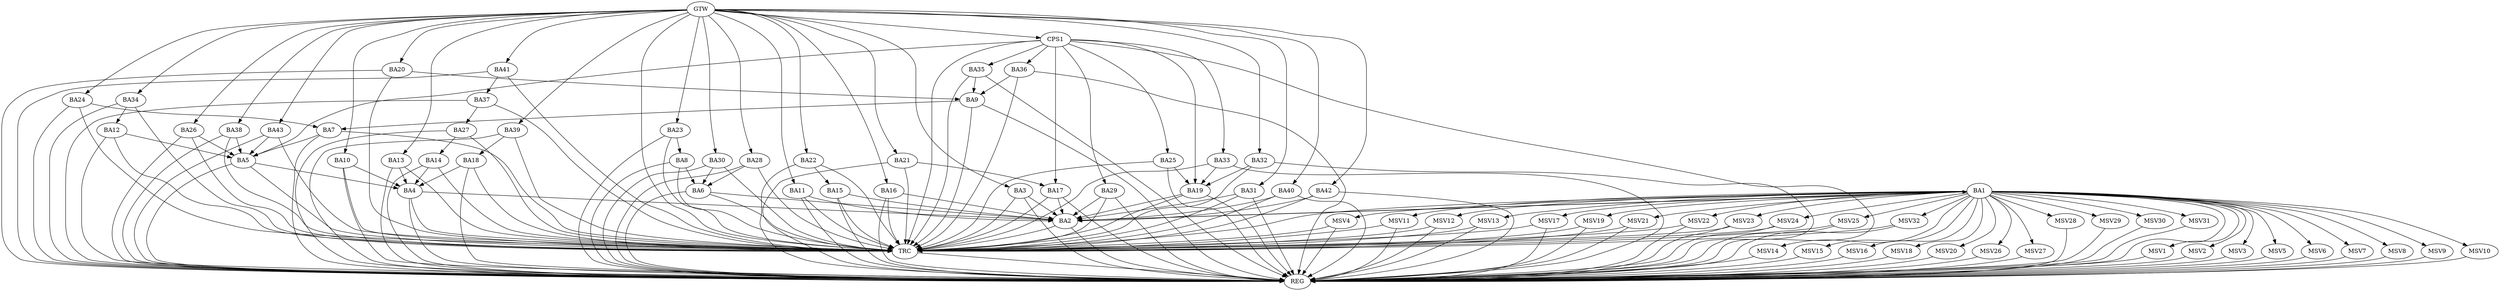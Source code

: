 strict digraph G {
  BA1 [ label="BA1" ];
  BA2 [ label="BA2" ];
  BA3 [ label="BA3" ];
  BA4 [ label="BA4" ];
  BA5 [ label="BA5" ];
  BA6 [ label="BA6" ];
  BA7 [ label="BA7" ];
  BA8 [ label="BA8" ];
  BA9 [ label="BA9" ];
  BA10 [ label="BA10" ];
  BA11 [ label="BA11" ];
  BA12 [ label="BA12" ];
  BA13 [ label="BA13" ];
  BA14 [ label="BA14" ];
  BA15 [ label="BA15" ];
  BA16 [ label="BA16" ];
  BA17 [ label="BA17" ];
  BA18 [ label="BA18" ];
  BA19 [ label="BA19" ];
  BA20 [ label="BA20" ];
  BA21 [ label="BA21" ];
  BA22 [ label="BA22" ];
  BA23 [ label="BA23" ];
  BA24 [ label="BA24" ];
  BA25 [ label="BA25" ];
  BA26 [ label="BA26" ];
  BA27 [ label="BA27" ];
  BA28 [ label="BA28" ];
  BA29 [ label="BA29" ];
  BA30 [ label="BA30" ];
  BA31 [ label="BA31" ];
  BA32 [ label="BA32" ];
  BA33 [ label="BA33" ];
  BA34 [ label="BA34" ];
  BA35 [ label="BA35" ];
  BA36 [ label="BA36" ];
  BA37 [ label="BA37" ];
  BA38 [ label="BA38" ];
  BA39 [ label="BA39" ];
  BA40 [ label="BA40" ];
  BA41 [ label="BA41" ];
  BA42 [ label="BA42" ];
  BA43 [ label="BA43" ];
  CPS1 [ label="CPS1" ];
  GTW [ label="GTW" ];
  REG [ label="REG" ];
  TRC [ label="TRC" ];
  MSV1 [ label="MSV1" ];
  MSV2 [ label="MSV2" ];
  MSV3 [ label="MSV3" ];
  MSV4 [ label="MSV4" ];
  MSV5 [ label="MSV5" ];
  MSV6 [ label="MSV6" ];
  MSV7 [ label="MSV7" ];
  MSV8 [ label="MSV8" ];
  MSV9 [ label="MSV9" ];
  MSV10 [ label="MSV10" ];
  MSV11 [ label="MSV11" ];
  MSV12 [ label="MSV12" ];
  MSV13 [ label="MSV13" ];
  MSV14 [ label="MSV14" ];
  MSV15 [ label="MSV15" ];
  MSV16 [ label="MSV16" ];
  MSV17 [ label="MSV17" ];
  MSV18 [ label="MSV18" ];
  MSV19 [ label="MSV19" ];
  MSV20 [ label="MSV20" ];
  MSV21 [ label="MSV21" ];
  MSV22 [ label="MSV22" ];
  MSV23 [ label="MSV23" ];
  MSV24 [ label="MSV24" ];
  MSV25 [ label="MSV25" ];
  MSV26 [ label="MSV26" ];
  MSV27 [ label="MSV27" ];
  MSV28 [ label="MSV28" ];
  MSV29 [ label="MSV29" ];
  MSV30 [ label="MSV30" ];
  MSV31 [ label="MSV31" ];
  MSV32 [ label="MSV32" ];
  BA1 -> BA2;
  BA2 -> BA1;
  BA3 -> BA2;
  BA4 -> BA2;
  BA5 -> BA4;
  BA6 -> BA2;
  BA7 -> BA5;
  BA8 -> BA6;
  BA9 -> BA7;
  BA10 -> BA4;
  BA11 -> BA2;
  BA12 -> BA5;
  BA13 -> BA4;
  BA14 -> BA4;
  BA15 -> BA2;
  BA16 -> BA2;
  BA17 -> BA2;
  BA18 -> BA4;
  BA19 -> BA2;
  BA20 -> BA9;
  BA21 -> BA17;
  BA22 -> BA15;
  BA23 -> BA8;
  BA24 -> BA7;
  BA25 -> BA19;
  BA26 -> BA5;
  BA27 -> BA14;
  BA28 -> BA6;
  BA29 -> BA2;
  BA30 -> BA6;
  BA31 -> BA2;
  BA32 -> BA19;
  BA33 -> BA19;
  BA34 -> BA12;
  BA35 -> BA9;
  BA36 -> BA9;
  BA37 -> BA27;
  BA38 -> BA5;
  BA39 -> BA18;
  BA40 -> BA2;
  BA41 -> BA37;
  BA42 -> BA2;
  BA43 -> BA5;
  CPS1 -> BA35;
  CPS1 -> BA17;
  CPS1 -> BA36;
  CPS1 -> BA33;
  CPS1 -> BA5;
  CPS1 -> BA25;
  CPS1 -> BA19;
  CPS1 -> BA29;
  GTW -> BA3;
  GTW -> BA10;
  GTW -> BA11;
  GTW -> BA13;
  GTW -> BA16;
  GTW -> BA20;
  GTW -> BA21;
  GTW -> BA22;
  GTW -> BA23;
  GTW -> BA24;
  GTW -> BA26;
  GTW -> BA28;
  GTW -> BA30;
  GTW -> BA31;
  GTW -> BA32;
  GTW -> BA34;
  GTW -> BA38;
  GTW -> BA39;
  GTW -> BA40;
  GTW -> BA41;
  GTW -> BA42;
  GTW -> BA43;
  GTW -> CPS1;
  BA1 -> REG;
  BA2 -> REG;
  BA3 -> REG;
  BA4 -> REG;
  BA5 -> REG;
  BA6 -> REG;
  BA7 -> REG;
  BA8 -> REG;
  BA9 -> REG;
  BA10 -> REG;
  BA11 -> REG;
  BA12 -> REG;
  BA13 -> REG;
  BA14 -> REG;
  BA15 -> REG;
  BA16 -> REG;
  BA17 -> REG;
  BA18 -> REG;
  BA19 -> REG;
  BA20 -> REG;
  BA21 -> REG;
  BA22 -> REG;
  BA23 -> REG;
  BA24 -> REG;
  BA25 -> REG;
  BA26 -> REG;
  BA27 -> REG;
  BA28 -> REG;
  BA29 -> REG;
  BA30 -> REG;
  BA31 -> REG;
  BA32 -> REG;
  BA33 -> REG;
  BA34 -> REG;
  BA35 -> REG;
  BA36 -> REG;
  BA37 -> REG;
  BA38 -> REG;
  BA39 -> REG;
  BA40 -> REG;
  BA41 -> REG;
  BA42 -> REG;
  BA43 -> REG;
  CPS1 -> REG;
  BA1 -> TRC;
  BA2 -> TRC;
  BA3 -> TRC;
  BA4 -> TRC;
  BA5 -> TRC;
  BA6 -> TRC;
  BA7 -> TRC;
  BA8 -> TRC;
  BA9 -> TRC;
  BA10 -> TRC;
  BA11 -> TRC;
  BA12 -> TRC;
  BA13 -> TRC;
  BA14 -> TRC;
  BA15 -> TRC;
  BA16 -> TRC;
  BA17 -> TRC;
  BA18 -> TRC;
  BA19 -> TRC;
  BA20 -> TRC;
  BA21 -> TRC;
  BA22 -> TRC;
  BA23 -> TRC;
  BA24 -> TRC;
  BA25 -> TRC;
  BA26 -> TRC;
  BA27 -> TRC;
  BA28 -> TRC;
  BA29 -> TRC;
  BA30 -> TRC;
  BA31 -> TRC;
  BA32 -> TRC;
  BA33 -> TRC;
  BA34 -> TRC;
  BA35 -> TRC;
  BA36 -> TRC;
  BA37 -> TRC;
  BA38 -> TRC;
  BA39 -> TRC;
  BA40 -> TRC;
  BA41 -> TRC;
  BA42 -> TRC;
  BA43 -> TRC;
  CPS1 -> TRC;
  GTW -> TRC;
  TRC -> REG;
  BA1 -> MSV1;
  BA1 -> MSV2;
  BA1 -> MSV3;
  BA1 -> MSV4;
  BA1 -> MSV5;
  MSV1 -> REG;
  MSV2 -> REG;
  MSV3 -> REG;
  MSV4 -> REG;
  MSV4 -> TRC;
  MSV5 -> REG;
  BA1 -> MSV6;
  BA1 -> MSV7;
  MSV6 -> REG;
  MSV7 -> REG;
  BA1 -> MSV8;
  MSV8 -> REG;
  BA1 -> MSV9;
  BA1 -> MSV10;
  MSV9 -> REG;
  MSV10 -> REG;
  BA1 -> MSV11;
  BA1 -> MSV12;
  BA1 -> MSV13;
  MSV11 -> REG;
  MSV11 -> TRC;
  MSV12 -> REG;
  MSV12 -> TRC;
  MSV13 -> REG;
  MSV13 -> TRC;
  BA1 -> MSV14;
  BA1 -> MSV15;
  BA1 -> MSV16;
  BA1 -> MSV17;
  BA1 -> MSV18;
  BA1 -> MSV19;
  BA1 -> MSV20;
  MSV14 -> REG;
  MSV15 -> REG;
  MSV16 -> REG;
  MSV17 -> REG;
  MSV17 -> TRC;
  MSV18 -> REG;
  MSV19 -> REG;
  MSV19 -> TRC;
  MSV20 -> REG;
  BA1 -> MSV21;
  MSV21 -> REG;
  MSV21 -> TRC;
  BA1 -> MSV22;
  BA1 -> MSV23;
  BA1 -> MSV24;
  BA1 -> MSV25;
  BA1 -> MSV26;
  BA1 -> MSV27;
  BA1 -> MSV28;
  MSV22 -> REG;
  MSV22 -> TRC;
  MSV23 -> REG;
  MSV23 -> TRC;
  MSV24 -> REG;
  MSV24 -> TRC;
  MSV25 -> REG;
  MSV25 -> TRC;
  MSV26 -> REG;
  MSV27 -> REG;
  MSV28 -> REG;
  BA1 -> MSV29;
  BA1 -> MSV30;
  BA1 -> MSV31;
  BA1 -> MSV32;
  MSV29 -> REG;
  MSV30 -> REG;
  MSV31 -> REG;
  MSV32 -> REG;
  MSV32 -> TRC;
}
